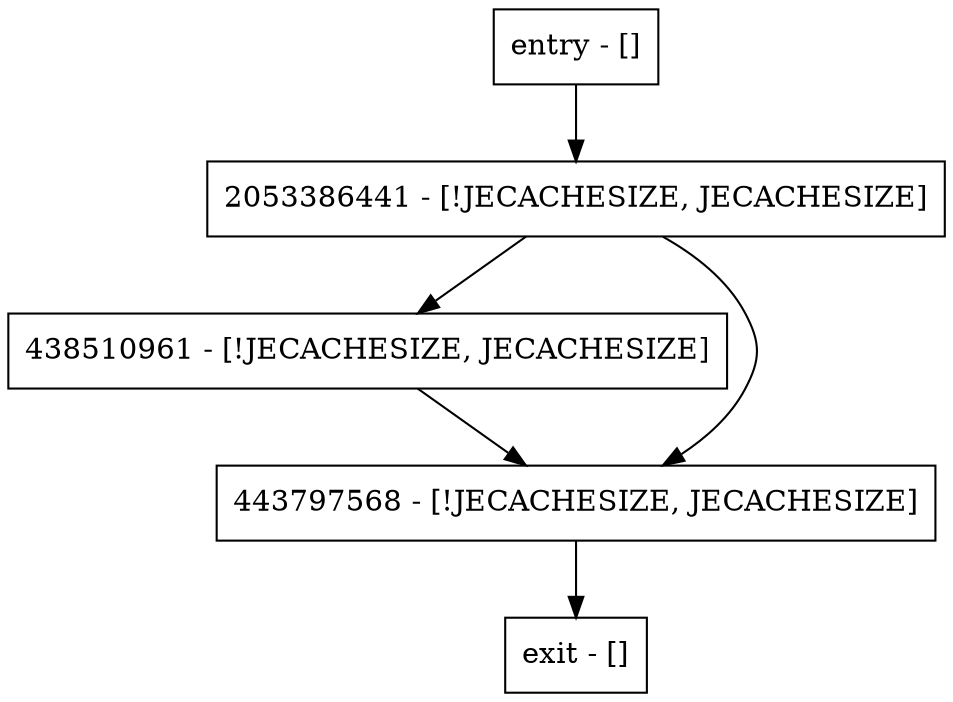 digraph getLogSize {
node [shape=record];
438510961 [label="438510961 - [!JECACHESIZE, JECACHESIZE]"];
entry [label="entry - []"];
exit [label="exit - []"];
2053386441 [label="2053386441 - [!JECACHESIZE, JECACHESIZE]"];
443797568 [label="443797568 - [!JECACHESIZE, JECACHESIZE]"];
entry;
exit;
438510961 -> 443797568;
entry -> 2053386441;
2053386441 -> 438510961;
2053386441 -> 443797568;
443797568 -> exit;
}
